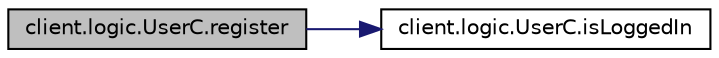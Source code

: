 digraph "client.logic.UserC.register"
{
  edge [fontname="Helvetica",fontsize="10",labelfontname="Helvetica",labelfontsize="10"];
  node [fontname="Helvetica",fontsize="10",shape=record];
  rankdir="LR";
  Node26 [label="client.logic.UserC.register",height=0.2,width=0.4,color="black", fillcolor="grey75", style="filled", fontcolor="black"];
  Node26 -> Node27 [color="midnightblue",fontsize="10",style="solid",fontname="Helvetica"];
  Node27 [label="client.logic.UserC.isLoggedIn",height=0.2,width=0.4,color="black", fillcolor="white", style="filled",URL="$classclient_1_1logic_1_1_user_c.html#ad4fb84e487e917c202a4e1bcdea62dd5"];
}
